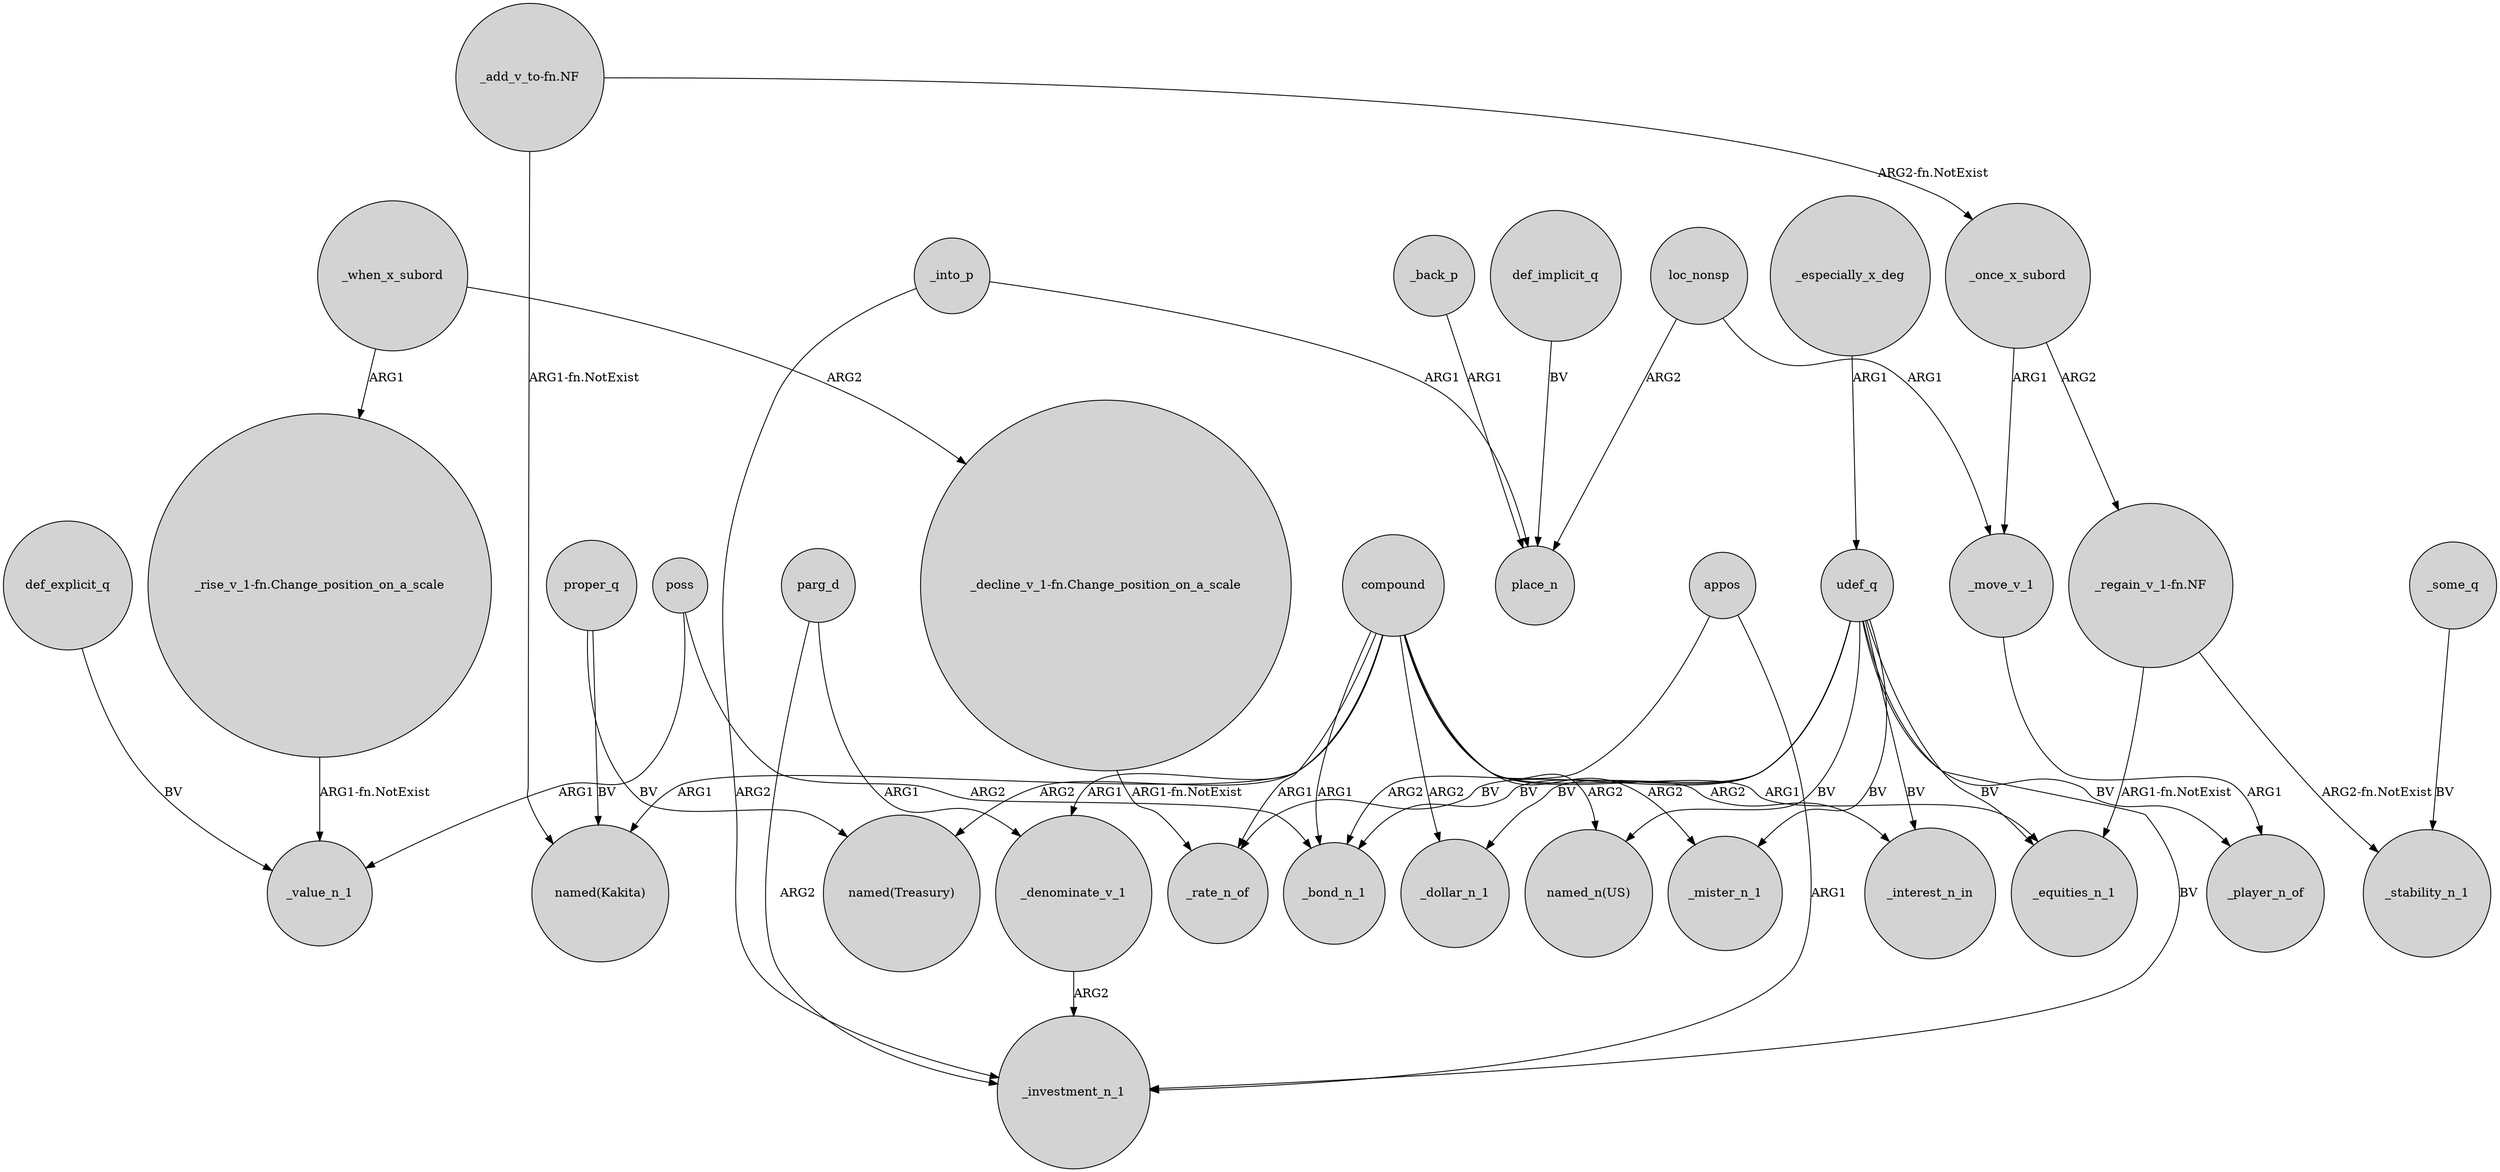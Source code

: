 digraph {
	node [shape=circle style=filled]
	def_explicit_q -> _value_n_1 [label=BV]
	compound -> "named(Treasury)" [label=ARG2]
	udef_q -> "named_n(US)" [label=BV]
	_into_p -> place_n [label=ARG1]
	compound -> _equities_n_1 [label=ARG1]
	parg_d -> _denominate_v_1 [label=ARG1]
	parg_d -> _investment_n_1 [label=ARG2]
	"_rise_v_1-fn.Change_position_on_a_scale" -> _value_n_1 [label="ARG1-fn.NotExist"]
	compound -> _mister_n_1 [label=ARG2]
	udef_q -> _player_n_of [label=BV]
	compound -> _bond_n_1 [label=ARG1]
	proper_q -> "named(Kakita)" [label=BV]
	compound -> _denominate_v_1 [label=ARG1]
	udef_q -> _mister_n_1 [label=BV]
	compound -> _rate_n_of [label=ARG1]
	udef_q -> _rate_n_of [label=BV]
	def_implicit_q -> place_n [label=BV]
	"_add_v_to-fn.NF" -> "named(Kakita)" [label="ARG1-fn.NotExist"]
	"_regain_v_1-fn.NF" -> _equities_n_1 [label="ARG1-fn.NotExist"]
	udef_q -> _interest_n_in [label=BV]
	poss -> _value_n_1 [label=ARG1]
	compound -> "named_n(US)" [label=ARG2]
	_into_p -> _investment_n_1 [label=ARG2]
	compound -> _interest_n_in [label=ARG2]
	_when_x_subord -> "_decline_v_1-fn.Change_position_on_a_scale" [label=ARG2]
	_once_x_subord -> "_regain_v_1-fn.NF" [label=ARG2]
	_once_x_subord -> _move_v_1 [label=ARG1]
	_move_v_1 -> _player_n_of [label=ARG1]
	loc_nonsp -> _move_v_1 [label=ARG1]
	udef_q -> _bond_n_1 [label=BV]
	appos -> _investment_n_1 [label=ARG1]
	compound -> "named(Kakita)" [label=ARG1]
	"_regain_v_1-fn.NF" -> _stability_n_1 [label="ARG2-fn.NotExist"]
	_especially_x_deg -> udef_q [label=ARG1]
	"_decline_v_1-fn.Change_position_on_a_scale" -> _rate_n_of [label="ARG1-fn.NotExist"]
	proper_q -> "named(Treasury)" [label=BV]
	udef_q -> _equities_n_1 [label=BV]
	_when_x_subord -> "_rise_v_1-fn.Change_position_on_a_scale" [label=ARG1]
	loc_nonsp -> place_n [label=ARG2]
	udef_q -> _investment_n_1 [label=BV]
	_back_p -> place_n [label=ARG1]
	appos -> _bond_n_1 [label=ARG2]
	_denominate_v_1 -> _investment_n_1 [label=ARG2]
	compound -> _dollar_n_1 [label=ARG2]
	"_add_v_to-fn.NF" -> _once_x_subord [label="ARG2-fn.NotExist"]
	udef_q -> _dollar_n_1 [label=BV]
	_some_q -> _stability_n_1 [label=BV]
	poss -> _bond_n_1 [label=ARG2]
}
